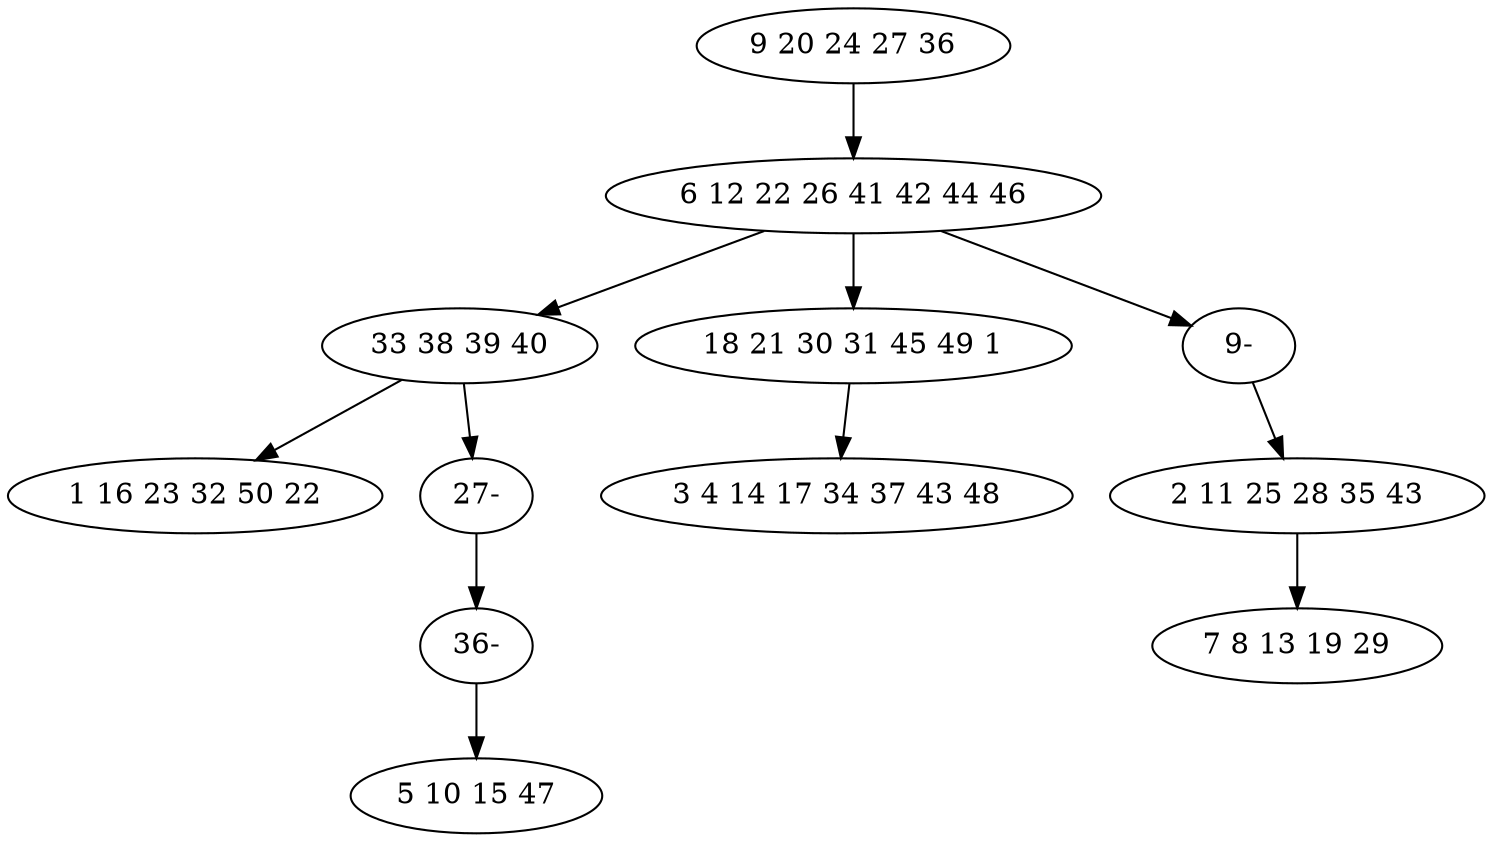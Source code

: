 digraph true_tree {
	"0" -> "1"
	"1" -> "2"
	"2" -> "3"
	"1" -> "4"
	"4" -> "5"
	"2" -> "9"
	"1" -> "10"
	"7" -> "8"
	"9" -> "11"
	"10" -> "7"
	"11" -> "6"
	"0" [label="9 20 24 27 36"];
	"1" [label="6 12 22 26 41 42 44 46"];
	"2" [label="33 38 39 40"];
	"3" [label="1 16 23 32 50 22"];
	"4" [label="18 21 30 31 45 49 1"];
	"5" [label="3 4 14 17 34 37 43 48"];
	"6" [label="5 10 15 47"];
	"7" [label="2 11 25 28 35 43"];
	"8" [label="7 8 13 19 29"];
	"9" [label="27-"];
	"10" [label="9-"];
	"11" [label="36-"];
}

